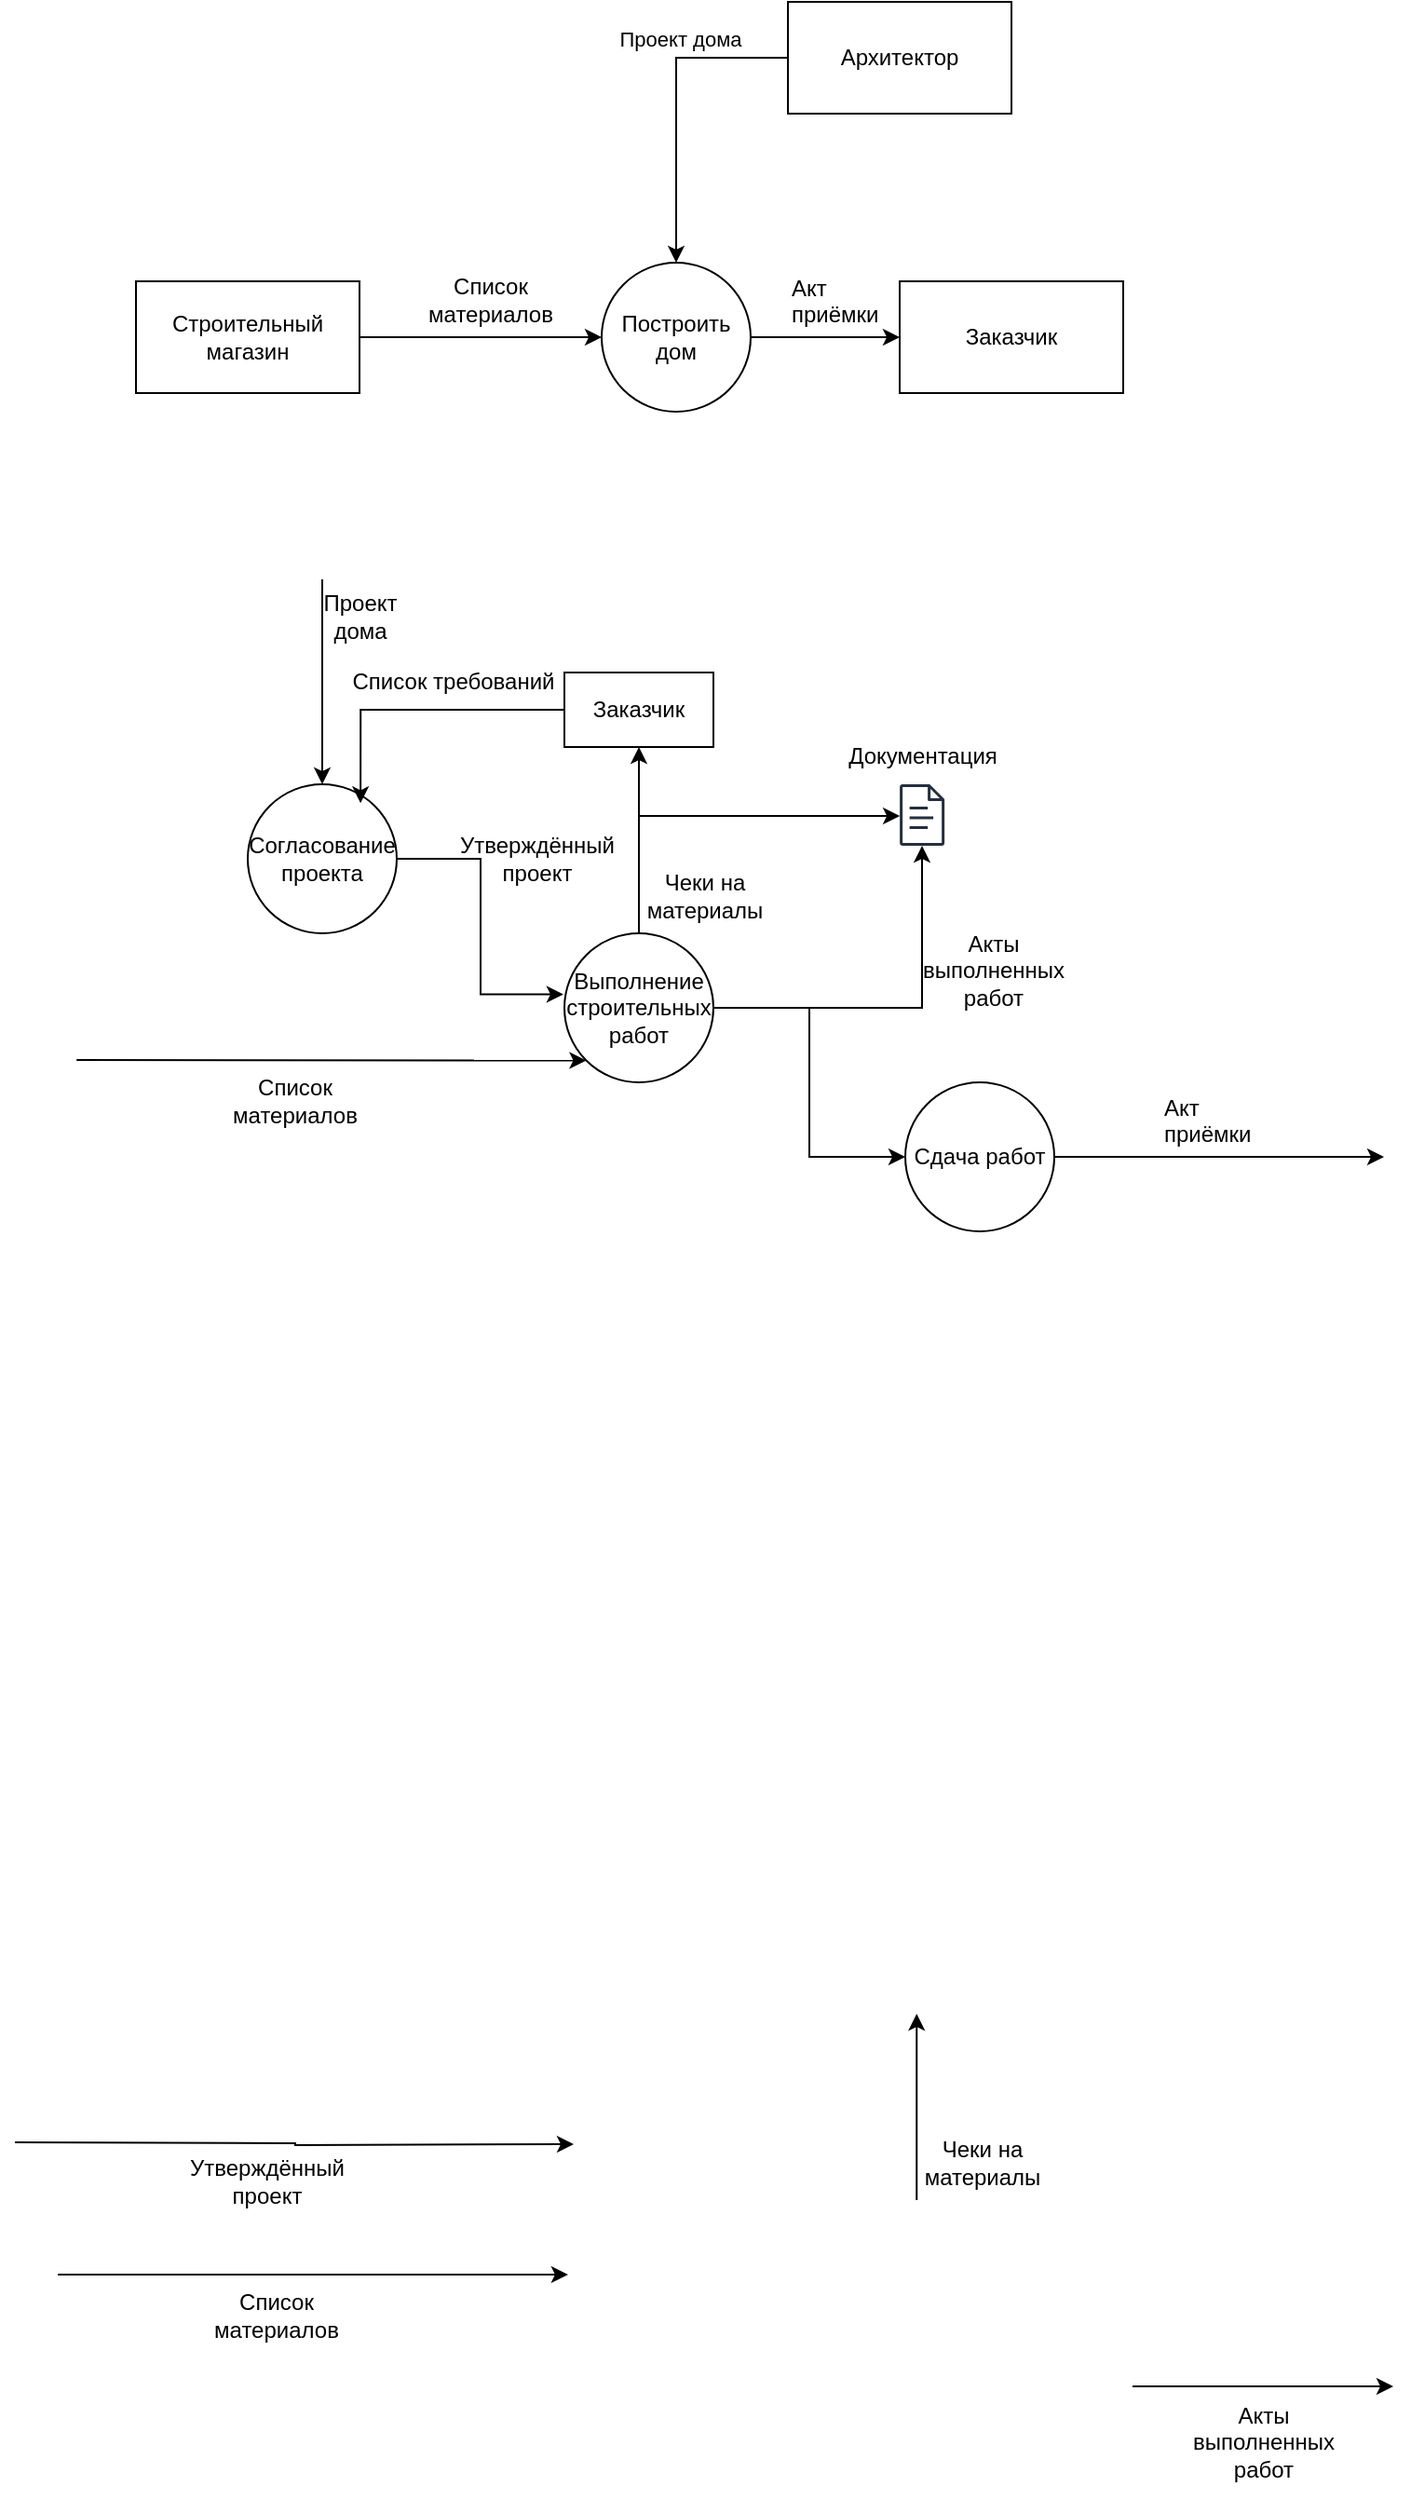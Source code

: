 <mxfile version="25.0.1">
  <diagram name="Page-1" id="IWK_YZqnmYgPwzLuM5sE">
    <mxGraphModel dx="1869" dy="1236" grid="1" gridSize="10" guides="1" tooltips="1" connect="1" arrows="1" fold="1" page="1" pageScale="1" pageWidth="827" pageHeight="1169" math="0" shadow="0">
      <root>
        <mxCell id="0" />
        <mxCell id="1" parent="0" />
        <mxCell id="Poi-JJtiiJ44U1Zy0QEv-7" style="edgeStyle=orthogonalEdgeStyle;rounded=0;orthogonalLoop=1;jettySize=auto;html=1;entryX=0;entryY=0.5;entryDx=0;entryDy=0;" edge="1" parent="1" source="Poi-JJtiiJ44U1Zy0QEv-1" target="Poi-JJtiiJ44U1Zy0QEv-3">
          <mxGeometry relative="1" as="geometry" />
        </mxCell>
        <mxCell id="Poi-JJtiiJ44U1Zy0QEv-1" value="Построить дом" style="ellipse;whiteSpace=wrap;html=1;aspect=fixed;" vertex="1" parent="1">
          <mxGeometry x="280" y="260" width="80" height="80" as="geometry" />
        </mxCell>
        <mxCell id="Poi-JJtiiJ44U1Zy0QEv-5" style="edgeStyle=orthogonalEdgeStyle;rounded=0;orthogonalLoop=1;jettySize=auto;html=1;" edge="1" parent="1" source="Poi-JJtiiJ44U1Zy0QEv-2" target="Poi-JJtiiJ44U1Zy0QEv-1">
          <mxGeometry relative="1" as="geometry" />
        </mxCell>
        <mxCell id="Poi-JJtiiJ44U1Zy0QEv-2" value="&lt;div&gt;Строительный&lt;/div&gt;&lt;div&gt;магазин&lt;/div&gt;" style="rounded=0;whiteSpace=wrap;html=1;" vertex="1" parent="1">
          <mxGeometry x="30" y="270" width="120" height="60" as="geometry" />
        </mxCell>
        <mxCell id="Poi-JJtiiJ44U1Zy0QEv-3" value="Заказчик" style="rounded=0;whiteSpace=wrap;html=1;" vertex="1" parent="1">
          <mxGeometry x="440" y="270" width="120" height="60" as="geometry" />
        </mxCell>
        <mxCell id="Poi-JJtiiJ44U1Zy0QEv-9" style="edgeStyle=orthogonalEdgeStyle;rounded=0;orthogonalLoop=1;jettySize=auto;html=1;entryX=0.5;entryY=0;entryDx=0;entryDy=0;" edge="1" parent="1" source="Poi-JJtiiJ44U1Zy0QEv-4" target="Poi-JJtiiJ44U1Zy0QEv-1">
          <mxGeometry relative="1" as="geometry" />
        </mxCell>
        <mxCell id="Poi-JJtiiJ44U1Zy0QEv-10" value="Проект дома" style="edgeLabel;html=1;align=center;verticalAlign=middle;resizable=0;points=[];" vertex="1" connectable="0" parent="Poi-JJtiiJ44U1Zy0QEv-9">
          <mxGeometry x="0.137" y="2" relative="1" as="geometry">
            <mxPoint y="-47" as="offset" />
          </mxGeometry>
        </mxCell>
        <mxCell id="Poi-JJtiiJ44U1Zy0QEv-4" value="Архитектор" style="rounded=0;whiteSpace=wrap;html=1;" vertex="1" parent="1">
          <mxGeometry x="380" y="120" width="120" height="60" as="geometry" />
        </mxCell>
        <mxCell id="Poi-JJtiiJ44U1Zy0QEv-6" value="&lt;div&gt;Список&lt;/div&gt;&lt;div&gt;материалов&lt;/div&gt;" style="text;html=1;align=center;verticalAlign=middle;resizable=0;points=[];autosize=1;strokeColor=none;fillColor=none;" vertex="1" parent="1">
          <mxGeometry x="175" y="260" width="90" height="40" as="geometry" />
        </mxCell>
        <mxCell id="Poi-JJtiiJ44U1Zy0QEv-8" value="Акт&#xa;приёмки" style="text;whiteSpace=wrap;" vertex="1" parent="1">
          <mxGeometry x="380" y="260" width="80" height="50" as="geometry" />
        </mxCell>
        <mxCell id="Poi-JJtiiJ44U1Zy0QEv-12" value="&lt;div&gt;Согласование&lt;/div&gt;&lt;div&gt;проекта&lt;/div&gt;" style="ellipse;whiteSpace=wrap;html=1;aspect=fixed;" vertex="1" parent="1">
          <mxGeometry x="90" y="540" width="80" height="80" as="geometry" />
        </mxCell>
        <mxCell id="Poi-JJtiiJ44U1Zy0QEv-17" style="edgeStyle=orthogonalEdgeStyle;rounded=0;orthogonalLoop=1;jettySize=auto;html=1;entryX=0;entryY=0.5;entryDx=0;entryDy=0;" edge="1" parent="1" source="Poi-JJtiiJ44U1Zy0QEv-13" target="Poi-JJtiiJ44U1Zy0QEv-15">
          <mxGeometry relative="1" as="geometry" />
        </mxCell>
        <mxCell id="Poi-JJtiiJ44U1Zy0QEv-30" style="edgeStyle=orthogonalEdgeStyle;rounded=0;orthogonalLoop=1;jettySize=auto;html=1;" edge="1" parent="1" source="Poi-JJtiiJ44U1Zy0QEv-13" target="Poi-JJtiiJ44U1Zy0QEv-29">
          <mxGeometry relative="1" as="geometry">
            <mxPoint x="430" y="550" as="targetPoint" />
            <Array as="points">
              <mxPoint x="300" y="557" />
            </Array>
          </mxGeometry>
        </mxCell>
        <mxCell id="Poi-JJtiiJ44U1Zy0QEv-31" style="edgeStyle=orthogonalEdgeStyle;rounded=0;orthogonalLoop=1;jettySize=auto;html=1;exitX=1;exitY=0.5;exitDx=0;exitDy=0;" edge="1" parent="1" source="Poi-JJtiiJ44U1Zy0QEv-13" target="Poi-JJtiiJ44U1Zy0QEv-29">
          <mxGeometry relative="1" as="geometry">
            <Array as="points">
              <mxPoint x="452" y="660" />
            </Array>
          </mxGeometry>
        </mxCell>
        <mxCell id="Poi-JJtiiJ44U1Zy0QEv-13" value="&lt;div&gt;Выполнение&lt;/div&gt;&lt;div&gt;строительных работ&lt;/div&gt;" style="ellipse;whiteSpace=wrap;html=1;aspect=fixed;" vertex="1" parent="1">
          <mxGeometry x="260" y="620" width="80" height="80" as="geometry" />
        </mxCell>
        <mxCell id="Poi-JJtiiJ44U1Zy0QEv-20" style="edgeStyle=orthogonalEdgeStyle;rounded=0;orthogonalLoop=1;jettySize=auto;html=1;" edge="1" parent="1" source="Poi-JJtiiJ44U1Zy0QEv-15">
          <mxGeometry relative="1" as="geometry">
            <mxPoint x="700" y="740" as="targetPoint" />
          </mxGeometry>
        </mxCell>
        <mxCell id="Poi-JJtiiJ44U1Zy0QEv-15" value="Сдача работ" style="ellipse;whiteSpace=wrap;html=1;aspect=fixed;" vertex="1" parent="1">
          <mxGeometry x="443" y="700" width="80" height="80" as="geometry" />
        </mxCell>
        <mxCell id="Poi-JJtiiJ44U1Zy0QEv-16" style="edgeStyle=orthogonalEdgeStyle;rounded=0;orthogonalLoop=1;jettySize=auto;html=1;entryX=-0.007;entryY=0.41;entryDx=0;entryDy=0;entryPerimeter=0;" edge="1" parent="1" source="Poi-JJtiiJ44U1Zy0QEv-12" target="Poi-JJtiiJ44U1Zy0QEv-13">
          <mxGeometry relative="1" as="geometry" />
        </mxCell>
        <mxCell id="Poi-JJtiiJ44U1Zy0QEv-18" value="" style="endArrow=classic;html=1;rounded=0;entryX=0;entryY=1;entryDx=0;entryDy=0;" edge="1" parent="1" target="Poi-JJtiiJ44U1Zy0QEv-13">
          <mxGeometry width="50" height="50" relative="1" as="geometry">
            <mxPoint x="-1.882" y="688" as="sourcePoint" />
            <mxPoint x="350" y="620" as="targetPoint" />
          </mxGeometry>
        </mxCell>
        <mxCell id="Poi-JJtiiJ44U1Zy0QEv-19" value="&lt;div&gt;Список&lt;/div&gt;&lt;div&gt;материалов&lt;/div&gt;" style="text;html=1;align=center;verticalAlign=middle;resizable=0;points=[];autosize=1;strokeColor=none;fillColor=none;" vertex="1" parent="1">
          <mxGeometry x="70" y="690" width="90" height="40" as="geometry" />
        </mxCell>
        <mxCell id="Poi-JJtiiJ44U1Zy0QEv-21" value="Акт&#xa;приёмки" style="text;whiteSpace=wrap;" vertex="1" parent="1">
          <mxGeometry x="580" y="700" width="80" height="50" as="geometry" />
        </mxCell>
        <mxCell id="Poi-JJtiiJ44U1Zy0QEv-22" value="&lt;div&gt;Утверждённый&lt;/div&gt;&lt;div&gt;проект&lt;/div&gt;" style="text;html=1;align=center;verticalAlign=middle;resizable=0;points=[];autosize=1;strokeColor=none;fillColor=none;" vertex="1" parent="1">
          <mxGeometry x="190" y="560" width="110" height="40" as="geometry" />
        </mxCell>
        <mxCell id="Poi-JJtiiJ44U1Zy0QEv-23" value="Заказчик" style="rounded=0;whiteSpace=wrap;html=1;" vertex="1" parent="1">
          <mxGeometry x="260" y="480" width="80" height="40" as="geometry" />
        </mxCell>
        <mxCell id="Poi-JJtiiJ44U1Zy0QEv-24" value="" style="endArrow=classic;html=1;rounded=0;exitX=0.5;exitY=0;exitDx=0;exitDy=0;entryX=0.5;entryY=1;entryDx=0;entryDy=0;" edge="1" parent="1" source="Poi-JJtiiJ44U1Zy0QEv-13" target="Poi-JJtiiJ44U1Zy0QEv-23">
          <mxGeometry width="50" height="50" relative="1" as="geometry">
            <mxPoint x="290" y="500" as="sourcePoint" />
            <mxPoint x="340" y="450" as="targetPoint" />
          </mxGeometry>
        </mxCell>
        <mxCell id="Poi-JJtiiJ44U1Zy0QEv-25" style="edgeStyle=orthogonalEdgeStyle;rounded=0;orthogonalLoop=1;jettySize=auto;html=1;entryX=0.757;entryY=0.127;entryDx=0;entryDy=0;entryPerimeter=0;" edge="1" parent="1" source="Poi-JJtiiJ44U1Zy0QEv-23" target="Poi-JJtiiJ44U1Zy0QEv-12">
          <mxGeometry relative="1" as="geometry" />
        </mxCell>
        <mxCell id="Poi-JJtiiJ44U1Zy0QEv-26" value="Список требований" style="text;html=1;align=center;verticalAlign=middle;resizable=0;points=[];autosize=1;strokeColor=none;fillColor=none;" vertex="1" parent="1">
          <mxGeometry x="135" y="470" width="130" height="30" as="geometry" />
        </mxCell>
        <mxCell id="Poi-JJtiiJ44U1Zy0QEv-27" value="" style="endArrow=classic;html=1;rounded=0;entryX=0.5;entryY=0;entryDx=0;entryDy=0;" edge="1" parent="1" target="Poi-JJtiiJ44U1Zy0QEv-12">
          <mxGeometry width="50" height="50" relative="1" as="geometry">
            <mxPoint x="130" y="430" as="sourcePoint" />
            <mxPoint x="260" y="450" as="targetPoint" />
          </mxGeometry>
        </mxCell>
        <mxCell id="Poi-JJtiiJ44U1Zy0QEv-28" value="&lt;div&gt;Проект&lt;/div&gt;&lt;div&gt;дома&lt;/div&gt;" style="text;html=1;align=center;verticalAlign=middle;resizable=0;points=[];autosize=1;strokeColor=none;fillColor=none;" vertex="1" parent="1">
          <mxGeometry x="120" y="430" width="60" height="40" as="geometry" />
        </mxCell>
        <mxCell id="Poi-JJtiiJ44U1Zy0QEv-29" value="" style="sketch=0;outlineConnect=0;fontColor=#232F3E;gradientColor=none;fillColor=#232F3D;strokeColor=none;dashed=0;verticalLabelPosition=bottom;verticalAlign=top;align=center;html=1;fontSize=12;fontStyle=0;aspect=fixed;pointerEvents=1;shape=mxgraph.aws4.document;" vertex="1" parent="1">
          <mxGeometry x="440" y="540" width="24.12" height="33" as="geometry" />
        </mxCell>
        <mxCell id="Poi-JJtiiJ44U1Zy0QEv-33" value="Документация" style="text;html=1;align=center;verticalAlign=middle;resizable=0;points=[];autosize=1;strokeColor=none;fillColor=none;" vertex="1" parent="1">
          <mxGeometry x="402.06" y="510" width="100" height="30" as="geometry" />
        </mxCell>
        <mxCell id="Poi-JJtiiJ44U1Zy0QEv-34" value="&lt;div&gt;Чеки на&lt;/div&gt;&lt;div&gt;материалы&lt;/div&gt;" style="text;html=1;align=center;verticalAlign=middle;resizable=0;points=[];autosize=1;strokeColor=none;fillColor=none;" vertex="1" parent="1">
          <mxGeometry x="290" y="580" width="90" height="40" as="geometry" />
        </mxCell>
        <mxCell id="Poi-JJtiiJ44U1Zy0QEv-35" value="&lt;div&gt;Акты&lt;/div&gt;&lt;div&gt;выполненных&lt;/div&gt;&lt;div&gt;работ&lt;/div&gt;" style="text;html=1;align=center;verticalAlign=middle;resizable=0;points=[];autosize=1;strokeColor=none;fillColor=none;" vertex="1" parent="1">
          <mxGeometry x="440" y="610" width="100" height="60" as="geometry" />
        </mxCell>
        <mxCell id="Poi-JJtiiJ44U1Zy0QEv-36" value="" style="endArrow=classic;html=1;rounded=0;entryX=0;entryY=1;entryDx=0;entryDy=0;" edge="1" parent="1">
          <mxGeometry width="50" height="50" relative="1" as="geometry">
            <mxPoint x="-11.942" y="1340" as="sourcePoint" />
            <mxPoint x="261.94" y="1340" as="targetPoint" />
          </mxGeometry>
        </mxCell>
        <mxCell id="Poi-JJtiiJ44U1Zy0QEv-37" value="&lt;div&gt;Список&lt;/div&gt;&lt;div&gt;материалов&lt;/div&gt;" style="text;html=1;align=center;verticalAlign=middle;resizable=0;points=[];autosize=1;strokeColor=none;fillColor=none;" vertex="1" parent="1">
          <mxGeometry x="59.94" y="1342" width="90" height="40" as="geometry" />
        </mxCell>
        <mxCell id="Poi-JJtiiJ44U1Zy0QEv-38" style="edgeStyle=orthogonalEdgeStyle;rounded=0;orthogonalLoop=1;jettySize=auto;html=1;" edge="1" parent="1">
          <mxGeometry relative="1" as="geometry">
            <mxPoint x="-35" y="1269" as="sourcePoint" />
            <mxPoint x="265" y="1270" as="targetPoint" />
          </mxGeometry>
        </mxCell>
        <mxCell id="Poi-JJtiiJ44U1Zy0QEv-39" value="&lt;div&gt;Утверждённый&lt;/div&gt;&lt;div&gt;проект&lt;/div&gt;" style="text;html=1;align=center;verticalAlign=middle;resizable=0;points=[];autosize=1;strokeColor=none;fillColor=none;" vertex="1" parent="1">
          <mxGeometry x="45" y="1270" width="110" height="40" as="geometry" />
        </mxCell>
        <mxCell id="Poi-JJtiiJ44U1Zy0QEv-40" value="" style="endArrow=classic;html=1;rounded=0;exitX=0.5;exitY=0;exitDx=0;exitDy=0;entryX=0.5;entryY=1;entryDx=0;entryDy=0;" edge="1" parent="1">
          <mxGeometry width="50" height="50" relative="1" as="geometry">
            <mxPoint x="449.12" y="1300" as="sourcePoint" />
            <mxPoint x="449.12" y="1200" as="targetPoint" />
          </mxGeometry>
        </mxCell>
        <mxCell id="Poi-JJtiiJ44U1Zy0QEv-41" value="&lt;div&gt;Чеки на&lt;/div&gt;&lt;div&gt;материалы&lt;/div&gt;" style="text;html=1;align=center;verticalAlign=middle;resizable=0;points=[];autosize=1;strokeColor=none;fillColor=none;" vertex="1" parent="1">
          <mxGeometry x="439.12" y="1260" width="90" height="40" as="geometry" />
        </mxCell>
        <mxCell id="Poi-JJtiiJ44U1Zy0QEv-42" style="edgeStyle=orthogonalEdgeStyle;rounded=0;orthogonalLoop=1;jettySize=auto;html=1;exitX=1;exitY=0.5;exitDx=0;exitDy=0;" edge="1" parent="1">
          <mxGeometry relative="1" as="geometry">
            <mxPoint x="565" y="1400" as="sourcePoint" />
            <mxPoint x="705" y="1400" as="targetPoint" />
            <Array as="points">
              <mxPoint x="677" y="1400" />
            </Array>
          </mxGeometry>
        </mxCell>
        <mxCell id="Poi-JJtiiJ44U1Zy0QEv-43" value="&lt;div&gt;Акты&lt;/div&gt;&lt;div&gt;выполненных&lt;/div&gt;&lt;div&gt;работ&lt;/div&gt;" style="text;html=1;align=center;verticalAlign=middle;resizable=0;points=[];autosize=1;strokeColor=none;fillColor=none;" vertex="1" parent="1">
          <mxGeometry x="585" y="1400" width="100" height="60" as="geometry" />
        </mxCell>
      </root>
    </mxGraphModel>
  </diagram>
</mxfile>
